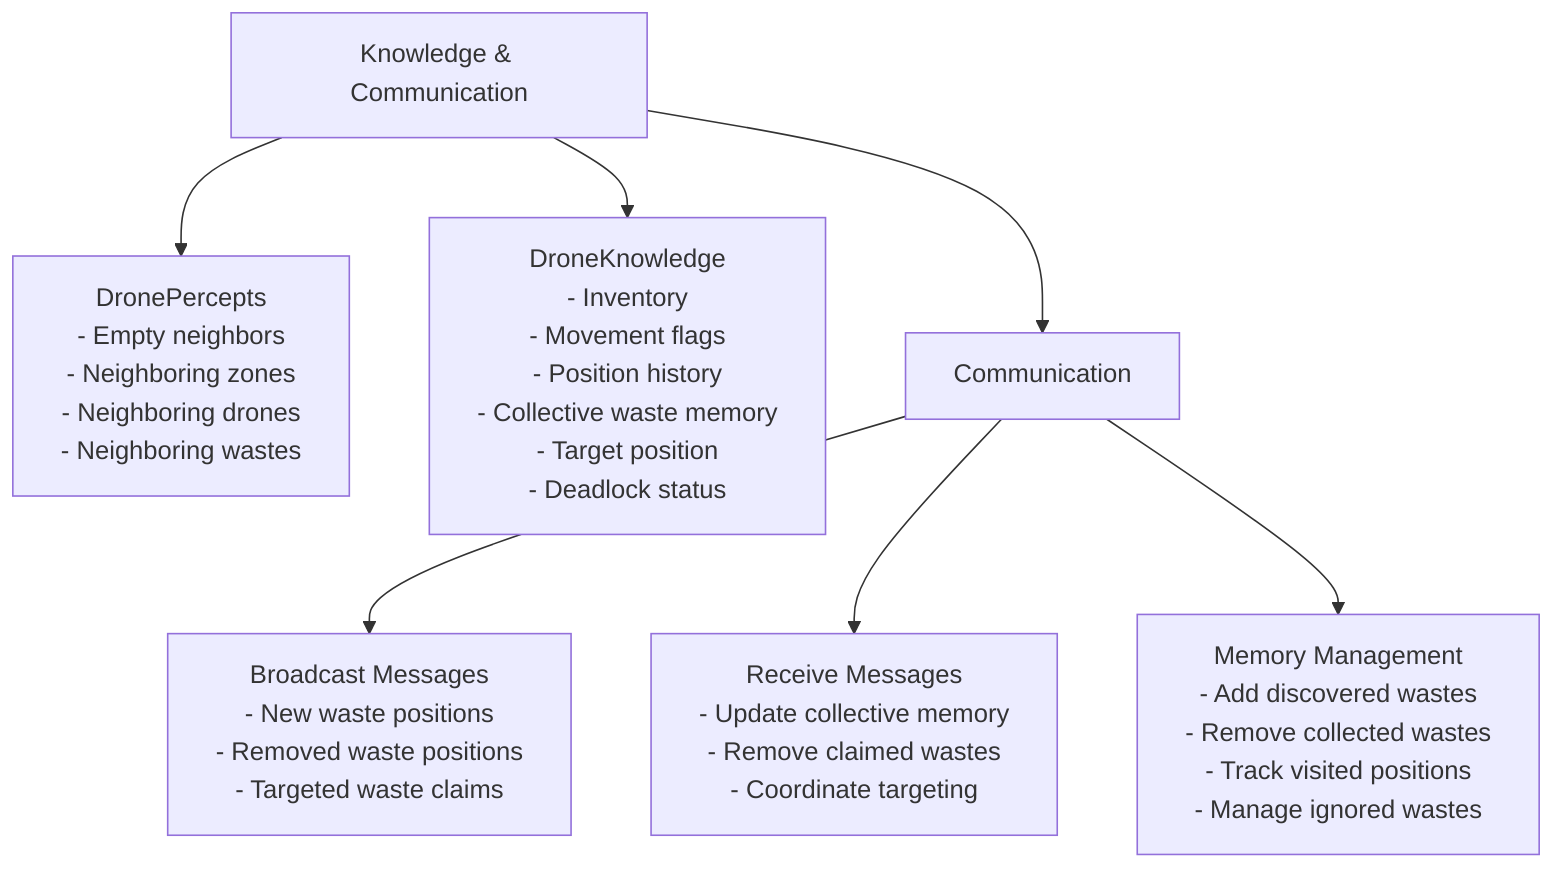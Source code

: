 flowchart TD
    Knowledge["Knowledge & Communication"] --> Percepts
    Knowledge --> DroneKnowledge
    Knowledge --> Communication
    
    Percepts["DronePercepts<br>- Empty neighbors<br>- Neighboring zones<br>- Neighboring drones<br>- Neighboring wastes"]
    
    DroneKnowledge["DroneKnowledge<br>- Inventory<br>- Movement flags<br>- Position history<br>- Collective waste memory<br>- Target position<br>- Deadlock status"]
    
    Communication --> Broadcast["Broadcast Messages<br>- New waste positions<br>- Removed waste positions<br>- Targeted waste claims"]
    
    Communication --> Receive["Receive Messages<br>- Update collective memory<br>- Remove claimed wastes<br>- Coordinate targeting"]
    
    Communication --> Memory["Memory Management<br>- Add discovered wastes<br>- Remove collected wastes<br>- Track visited positions<br>- Manage ignored wastes"]